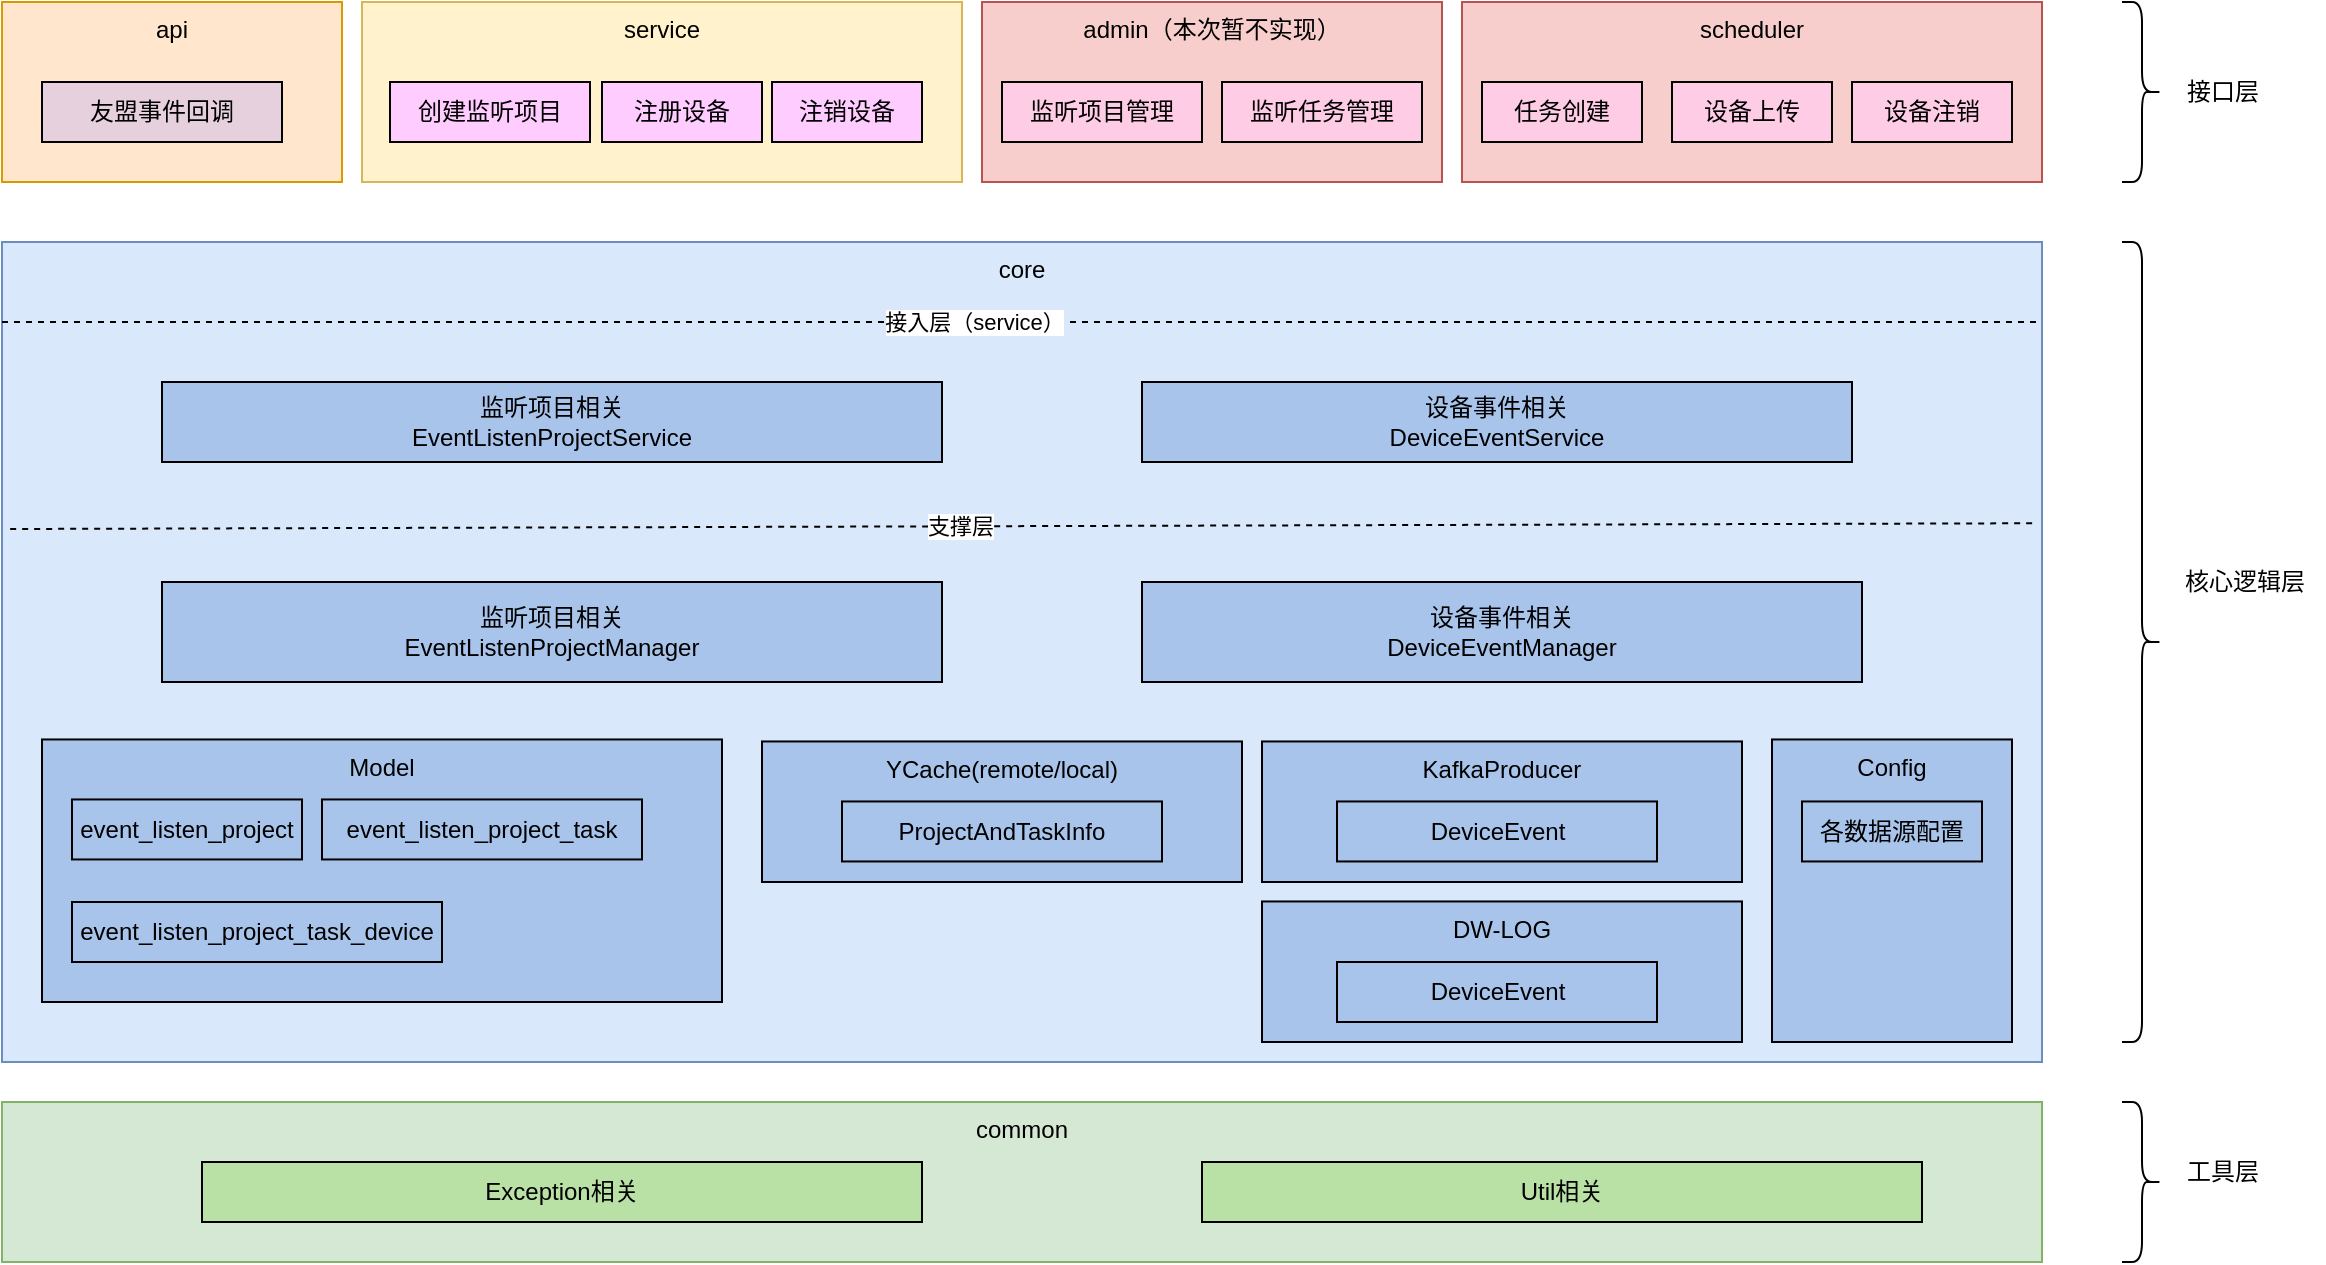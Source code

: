 <mxfile version="24.7.8" pages="3">
  <diagram id="MaKQ-jVLBJ24d67uaGFl" name="整体设计">
    <mxGraphModel dx="1434" dy="785" grid="1" gridSize="10" guides="1" tooltips="1" connect="1" arrows="1" fold="1" page="1" pageScale="1" pageWidth="827" pageHeight="1169" math="0" shadow="0">
      <root>
        <mxCell id="0" />
        <mxCell id="1" parent="0" />
        <mxCell id="2ANFnI_Qd6PUBiNrqqMC-1" value="core" style="rounded=0;whiteSpace=wrap;html=1;verticalAlign=top;fillColor=#dae8fc;strokeColor=#6c8ebf;" parent="1" vertex="1">
          <mxGeometry x="120" y="310" width="1020" height="410" as="geometry" />
        </mxCell>
        <mxCell id="2ANFnI_Qd6PUBiNrqqMC-3" value="api" style="rounded=0;whiteSpace=wrap;html=1;verticalAlign=top;fillColor=#ffe6cc;labelBorderColor=none;strokeColor=#d79b00;" parent="1" vertex="1">
          <mxGeometry x="120" y="190" width="170" height="90" as="geometry" />
        </mxCell>
        <mxCell id="2ANFnI_Qd6PUBiNrqqMC-4" value="service" style="rounded=0;whiteSpace=wrap;html=1;verticalAlign=top;fillColor=#fff2cc;strokeColor=#d6b656;" parent="1" vertex="1">
          <mxGeometry x="300" y="190" width="300" height="90" as="geometry" />
        </mxCell>
        <mxCell id="2ANFnI_Qd6PUBiNrqqMC-5" value="admin（本次暂不实现）" style="rounded=0;whiteSpace=wrap;html=1;verticalAlign=top;fillColor=#f8cecc;strokeColor=#b85450;" parent="1" vertex="1">
          <mxGeometry x="610" y="190" width="230" height="90" as="geometry" />
        </mxCell>
        <mxCell id="2ANFnI_Qd6PUBiNrqqMC-6" value="友盟事件回调" style="rounded=0;whiteSpace=wrap;html=1;fillColor=#E6D0DE;labelBorderColor=none;" parent="1" vertex="1">
          <mxGeometry x="140" y="230" width="120" height="30" as="geometry" />
        </mxCell>
        <mxCell id="2ANFnI_Qd6PUBiNrqqMC-7" value="创建监听项目" style="rounded=0;whiteSpace=wrap;html=1;fillColor=#FFCCFF;" parent="1" vertex="1">
          <mxGeometry x="314" y="230" width="100" height="30" as="geometry" />
        </mxCell>
        <mxCell id="2ANFnI_Qd6PUBiNrqqMC-8" value="注册设备" style="rounded=0;whiteSpace=wrap;html=1;fillColor=#FFCCFF;" parent="1" vertex="1">
          <mxGeometry x="420" y="230" width="80" height="30" as="geometry" />
        </mxCell>
        <mxCell id="2ANFnI_Qd6PUBiNrqqMC-10" value="监听项目管理" style="rounded=0;whiteSpace=wrap;html=1;fillColor=#FFCCE6;" parent="1" vertex="1">
          <mxGeometry x="620" y="230" width="100" height="30" as="geometry" />
        </mxCell>
        <mxCell id="2ANFnI_Qd6PUBiNrqqMC-11" value="监听任务管理" style="rounded=0;whiteSpace=wrap;html=1;fillColor=#FFCCE6;" parent="1" vertex="1">
          <mxGeometry x="730" y="230" width="100" height="30" as="geometry" />
        </mxCell>
        <mxCell id="2ANFnI_Qd6PUBiNrqqMC-13" value="common" style="rounded=0;whiteSpace=wrap;html=1;verticalAlign=top;fillColor=#d5e8d4;strokeColor=#82b366;" parent="1" vertex="1">
          <mxGeometry x="120" y="740" width="1020" height="80" as="geometry" />
        </mxCell>
        <mxCell id="2ANFnI_Qd6PUBiNrqqMC-14" value="Exception相关" style="rounded=0;whiteSpace=wrap;html=1;fillColor=#B9E0A5;" parent="1" vertex="1">
          <mxGeometry x="220" y="770" width="360" height="30" as="geometry" />
        </mxCell>
        <mxCell id="2ANFnI_Qd6PUBiNrqqMC-15" value="Util相关" style="rounded=0;whiteSpace=wrap;html=1;fillColor=#B9E0A5;" parent="1" vertex="1">
          <mxGeometry x="720" y="770" width="360" height="30" as="geometry" />
        </mxCell>
        <mxCell id="2ANFnI_Qd6PUBiNrqqMC-16" value="监听项目相关&lt;div&gt;&lt;/div&gt;&lt;div&gt;EventListenProjectService&lt;/div&gt;" style="rounded=0;whiteSpace=wrap;html=1;fillColor=#A9C4EB;" parent="1" vertex="1">
          <mxGeometry x="200" y="380" width="390" height="40" as="geometry" />
        </mxCell>
        <mxCell id="2ANFnI_Qd6PUBiNrqqMC-17" value="设备事件相关&lt;div&gt;&lt;/div&gt;&lt;div&gt;DeviceEventService&lt;/div&gt;" style="rounded=0;whiteSpace=wrap;html=1;fillColor=#A9C4EB;" parent="1" vertex="1">
          <mxGeometry x="690" y="380" width="355" height="40" as="geometry" />
        </mxCell>
        <mxCell id="2ANFnI_Qd6PUBiNrqqMC-19" value="Model&lt;div&gt;&lt;/div&gt;" style="rounded=0;whiteSpace=wrap;html=1;verticalAlign=top;fillColor=#A9C4EB;" parent="1" vertex="1">
          <mxGeometry x="140" y="558.73" width="340" height="131.27" as="geometry" />
        </mxCell>
        <mxCell id="2ANFnI_Qd6PUBiNrqqMC-20" value="event_listen_project" style="rounded=0;whiteSpace=wrap;html=1;fillColor=#A9C4EB;" parent="1" vertex="1">
          <mxGeometry x="155" y="588.73" width="115" height="30" as="geometry" />
        </mxCell>
        <mxCell id="2ANFnI_Qd6PUBiNrqqMC-21" value="event_listen_project_task" style="rounded=0;whiteSpace=wrap;html=1;fillColor=#A9C4EB;" parent="1" vertex="1">
          <mxGeometry x="280" y="588.73" width="160" height="30" as="geometry" />
        </mxCell>
        <mxCell id="2ANFnI_Qd6PUBiNrqqMC-22" value="YCache(remote/local)&lt;div&gt;&lt;/div&gt;" style="rounded=0;whiteSpace=wrap;html=1;verticalAlign=top;fillColor=#A9C4EB;" parent="1" vertex="1">
          <mxGeometry x="500" y="559.73" width="240" height="70.27" as="geometry" />
        </mxCell>
        <mxCell id="2ANFnI_Qd6PUBiNrqqMC-24" value="ProjectAndTaskInfo" style="rounded=0;whiteSpace=wrap;html=1;fillColor=#A9C4EB;" parent="1" vertex="1">
          <mxGeometry x="540" y="589.73" width="160" height="30" as="geometry" />
        </mxCell>
        <mxCell id="2ANFnI_Qd6PUBiNrqqMC-25" value="KafkaProducer&lt;div&gt;&lt;/div&gt;" style="rounded=0;whiteSpace=wrap;html=1;verticalAlign=top;fillColor=#A9C4EB;" parent="1" vertex="1">
          <mxGeometry x="750" y="559.73" width="240" height="70.27" as="geometry" />
        </mxCell>
        <mxCell id="2ANFnI_Qd6PUBiNrqqMC-29" value="" style="endArrow=none;dashed=1;html=1;rounded=0;fillColor=#A9C4EB;" parent="1" edge="1">
          <mxGeometry width="50" height="50" relative="1" as="geometry">
            <mxPoint x="120" y="350" as="sourcePoint" />
            <mxPoint x="1140" y="350" as="targetPoint" />
          </mxGeometry>
        </mxCell>
        <mxCell id="2ANFnI_Qd6PUBiNrqqMC-31" value="接入层（service）" style="edgeLabel;html=1;align=center;verticalAlign=middle;resizable=0;points=[];fillColor=#A9C4EB;" parent="2ANFnI_Qd6PUBiNrqqMC-29" vertex="1" connectable="0">
          <mxGeometry x="-0.047" relative="1" as="geometry">
            <mxPoint as="offset" />
          </mxGeometry>
        </mxCell>
        <mxCell id="2ANFnI_Qd6PUBiNrqqMC-30" value="" style="endArrow=none;dashed=1;html=1;rounded=0;entryX=0.996;entryY=0.343;entryDx=0;entryDy=0;entryPerimeter=0;exitX=0.004;exitY=0.35;exitDx=0;exitDy=0;exitPerimeter=0;fillColor=#A9C4EB;" parent="1" source="2ANFnI_Qd6PUBiNrqqMC-1" target="2ANFnI_Qd6PUBiNrqqMC-1" edge="1">
          <mxGeometry width="50" height="50" relative="1" as="geometry">
            <mxPoint x="120" y="420" as="sourcePoint" />
            <mxPoint x="170" y="370" as="targetPoint" />
          </mxGeometry>
        </mxCell>
        <mxCell id="2ANFnI_Qd6PUBiNrqqMC-32" value="支撑层" style="edgeLabel;html=1;align=center;verticalAlign=middle;resizable=0;points=[];fillColor=#A9C4EB;" parent="2ANFnI_Qd6PUBiNrqqMC-30" vertex="1" connectable="0">
          <mxGeometry x="-0.057" relative="1" as="geometry">
            <mxPoint x="-2" as="offset" />
          </mxGeometry>
        </mxCell>
        <mxCell id="2ANFnI_Qd6PUBiNrqqMC-33" value="&lt;div&gt;监听项目相关&lt;/div&gt;&lt;div&gt;&lt;span style=&quot;background-color: initial;&quot;&gt;EventListenProjectManager&lt;/span&gt;&lt;br&gt;&lt;/div&gt;" style="rounded=0;whiteSpace=wrap;html=1;fillColor=#A9C4EB;" parent="1" vertex="1">
          <mxGeometry x="200" y="480" width="390" height="50" as="geometry" />
        </mxCell>
        <mxCell id="2ANFnI_Qd6PUBiNrqqMC-34" value="Config" style="rounded=0;whiteSpace=wrap;html=1;verticalAlign=top;fillColor=#A9C4EB;" parent="1" vertex="1">
          <mxGeometry x="1005" y="558.73" width="120" height="151.27" as="geometry" />
        </mxCell>
        <mxCell id="2ANFnI_Qd6PUBiNrqqMC-35" value="各数据源配置" style="rounded=0;whiteSpace=wrap;html=1;fillColor=#A9C4EB;" parent="1" vertex="1">
          <mxGeometry x="1020" y="589.73" width="90" height="30" as="geometry" />
        </mxCell>
        <mxCell id="2ANFnI_Qd6PUBiNrqqMC-39" value="" style="shape=curlyBracket;whiteSpace=wrap;html=1;rounded=1;flipH=1;labelPosition=right;verticalLabelPosition=middle;align=left;verticalAlign=middle;" parent="1" vertex="1">
          <mxGeometry x="1180" y="190" width="20" height="90" as="geometry" />
        </mxCell>
        <mxCell id="2ANFnI_Qd6PUBiNrqqMC-40" value="接口层" style="text;html=1;align=center;verticalAlign=middle;resizable=0;points=[];autosize=1;strokeColor=none;fillColor=none;" parent="1" vertex="1">
          <mxGeometry x="1200" y="220" width="60" height="30" as="geometry" />
        </mxCell>
        <mxCell id="2ANFnI_Qd6PUBiNrqqMC-43" value="核心逻辑层" style="text;html=1;align=center;verticalAlign=middle;resizable=0;points=[];autosize=1;strokeColor=none;fillColor=none;" parent="1" vertex="1">
          <mxGeometry x="1201" y="465" width="80" height="30" as="geometry" />
        </mxCell>
        <mxCell id="2ANFnI_Qd6PUBiNrqqMC-44" value="" style="shape=curlyBracket;whiteSpace=wrap;html=1;rounded=1;flipH=1;labelPosition=right;verticalLabelPosition=middle;align=left;verticalAlign=middle;" parent="1" vertex="1">
          <mxGeometry x="1180" y="310" width="20" height="400" as="geometry" />
        </mxCell>
        <mxCell id="2ANFnI_Qd6PUBiNrqqMC-45" value="工具层" style="text;html=1;align=center;verticalAlign=middle;resizable=0;points=[];autosize=1;strokeColor=none;fillColor=none;" parent="1" vertex="1">
          <mxGeometry x="1200" y="760" width="60" height="30" as="geometry" />
        </mxCell>
        <mxCell id="2ANFnI_Qd6PUBiNrqqMC-46" value="" style="shape=curlyBracket;whiteSpace=wrap;html=1;rounded=1;flipH=1;labelPosition=right;verticalLabelPosition=middle;align=left;verticalAlign=middle;" parent="1" vertex="1">
          <mxGeometry x="1180" y="740" width="20" height="80" as="geometry" />
        </mxCell>
        <mxCell id="V0bNTNqN08mJIJIuwhnt-2" value="注销设备" style="rounded=0;whiteSpace=wrap;html=1;fillColor=#FFCCFF;" parent="1" vertex="1">
          <mxGeometry x="505" y="230" width="75" height="30" as="geometry" />
        </mxCell>
        <mxCell id="V0bNTNqN08mJIJIuwhnt-4" value="&lt;div&gt;设备事件相关&lt;/div&gt;&lt;div&gt;DeviceEventManager&lt;/div&gt;" style="rounded=0;whiteSpace=wrap;html=1;fillColor=#A9C4EB;" parent="1" vertex="1">
          <mxGeometry x="690" y="480" width="360" height="50" as="geometry" />
        </mxCell>
        <mxCell id="V0bNTNqN08mJIJIuwhnt-5" value="event_listen_project_task_device" style="rounded=0;whiteSpace=wrap;html=1;fillColor=#A9C4EB;" parent="1" vertex="1">
          <mxGeometry x="155" y="640" width="185" height="30" as="geometry" />
        </mxCell>
        <mxCell id="V0bNTNqN08mJIJIuwhnt-7" value="scheduler" style="rounded=0;whiteSpace=wrap;html=1;verticalAlign=top;fillColor=#f8cecc;strokeColor=#b85450;" parent="1" vertex="1">
          <mxGeometry x="850" y="190" width="290" height="90" as="geometry" />
        </mxCell>
        <mxCell id="V0bNTNqN08mJIJIuwhnt-8" value="任务创建" style="rounded=0;whiteSpace=wrap;html=1;fillColor=#FFCCE6;" parent="1" vertex="1">
          <mxGeometry x="860" y="230" width="80" height="30" as="geometry" />
        </mxCell>
        <mxCell id="V0bNTNqN08mJIJIuwhnt-9" value="设备上传" style="rounded=0;whiteSpace=wrap;html=1;fillColor=#FFCCE6;" parent="1" vertex="1">
          <mxGeometry x="955" y="230" width="80" height="30" as="geometry" />
        </mxCell>
        <mxCell id="V0bNTNqN08mJIJIuwhnt-10" value="设备注销" style="rounded=0;whiteSpace=wrap;html=1;fillColor=#FFCCE6;" parent="1" vertex="1">
          <mxGeometry x="1045" y="230" width="80" height="30" as="geometry" />
        </mxCell>
        <mxCell id="V0bNTNqN08mJIJIuwhnt-12" value="DeviceEvent" style="rounded=0;whiteSpace=wrap;html=1;fillColor=#A9C4EB;" parent="1" vertex="1">
          <mxGeometry x="787.5" y="589.73" width="160" height="30" as="geometry" />
        </mxCell>
        <mxCell id="Wg7kcNNdGf3Nu2sa0nLW-1" value="DW-LOG&lt;div&gt;&lt;/div&gt;" style="rounded=0;whiteSpace=wrap;html=1;verticalAlign=top;fillColor=#A9C4EB;" vertex="1" parent="1">
          <mxGeometry x="750" y="639.73" width="240" height="70.27" as="geometry" />
        </mxCell>
        <mxCell id="Wg7kcNNdGf3Nu2sa0nLW-2" value="DeviceEvent" style="rounded=0;whiteSpace=wrap;html=1;fillColor=#A9C4EB;" vertex="1" parent="1">
          <mxGeometry x="787.5" y="670" width="160" height="30" as="geometry" />
        </mxCell>
      </root>
    </mxGraphModel>
  </diagram>
  <diagram name="点击次数刷新" id="lJJsQC5AeHxFyqL9eE7w">
    <mxGraphModel dx="1026" dy="650" grid="1" gridSize="10" guides="1" tooltips="1" connect="1" arrows="1" fold="1" page="1" pageScale="1" pageWidth="827" pageHeight="1169" math="0" shadow="0">
      <root>
        <mxCell id="0" />
        <mxCell id="1" parent="0" />
        <mxCell id="tp32OpAXaXhF_AaR0TH7-10" value="任务创建" style="swimlane;childLayout=stackLayout;resizeParent=1;resizeParentMax=0;startSize=20;html=1;" vertex="1" parent="1">
          <mxGeometry x="414" y="90" width="470" height="730" as="geometry" />
        </mxCell>
        <mxCell id="tp32OpAXaXhF_AaR0TH7-11" value="智能时机" style="swimlane;startSize=20;html=1;" vertex="1" parent="tp32OpAXaXhF_AaR0TH7-10">
          <mxGeometry y="20" width="250" height="710" as="geometry" />
        </mxCell>
        <mxCell id="tp32OpAXaXhF_AaR0TH7-1" value="扫描开启中的project" style="rounded=0;whiteSpace=wrap;html=1;" vertex="1" parent="tp32OpAXaXhF_AaR0TH7-11">
          <mxGeometry x="65.0" y="170" width="120" height="60" as="geometry" />
        </mxCell>
        <mxCell id="tp32OpAXaXhF_AaR0TH7-4" style="edgeStyle=orthogonalEdgeStyle;rounded=0;orthogonalLoop=1;jettySize=auto;html=1;" edge="1" parent="tp32OpAXaXhF_AaR0TH7-11" source="tp32OpAXaXhF_AaR0TH7-3" target="tp32OpAXaXhF_AaR0TH7-1">
          <mxGeometry relative="1" as="geometry" />
        </mxCell>
        <mxCell id="tp32OpAXaXhF_AaR0TH7-3" value="定时任务触发" style="strokeWidth=2;html=1;shape=mxgraph.flowchart.terminator;whiteSpace=wrap;" vertex="1" parent="tp32OpAXaXhF_AaR0TH7-11">
          <mxGeometry x="75.0" y="50" width="100" height="60" as="geometry" />
        </mxCell>
        <mxCell id="tp32OpAXaXhF_AaR0TH7-17" value="是否需要创建今日监听任务" style="rhombus;whiteSpace=wrap;html=1;" vertex="1" parent="tp32OpAXaXhF_AaR0TH7-11">
          <mxGeometry x="85" y="280" width="80" height="80" as="geometry" />
        </mxCell>
        <mxCell id="tp32OpAXaXhF_AaR0TH7-7" value="" style="edgeStyle=orthogonalEdgeStyle;rounded=0;orthogonalLoop=1;jettySize=auto;html=1;" edge="1" parent="tp32OpAXaXhF_AaR0TH7-11" source="tp32OpAXaXhF_AaR0TH7-1" target="tp32OpAXaXhF_AaR0TH7-17">
          <mxGeometry relative="1" as="geometry">
            <mxPoint x="125" y="280" as="targetPoint" />
            <Array as="points">
              <mxPoint x="125" y="255" />
              <mxPoint x="126" y="255" />
            </Array>
          </mxGeometry>
        </mxCell>
        <mxCell id="tp32OpAXaXhF_AaR0TH7-13" value="友盟" style="swimlane;startSize=20;html=1;" vertex="1" parent="tp32OpAXaXhF_AaR0TH7-10">
          <mxGeometry x="250" y="20" width="220" height="710" as="geometry" />
        </mxCell>
        <mxCell id="tp32OpAXaXhF_AaR0TH7-9" value="" style="edgeStyle=orthogonalEdgeStyle;rounded=0;orthogonalLoop=1;jettySize=auto;html=1;" edge="1" parent="tp32OpAXaXhF_AaR0TH7-13" source="tp32OpAXaXhF_AaR0TH7-6" target="tp32OpAXaXhF_AaR0TH7-8">
          <mxGeometry relative="1" as="geometry" />
        </mxCell>
        <mxCell id="tp32OpAXaXhF_AaR0TH7-6" value="依据project_detail信息创建三方监听任务当天有效" style="rounded=0;whiteSpace=wrap;html=1;" vertex="1" parent="tp32OpAXaXhF_AaR0TH7-13">
          <mxGeometry x="-185.0" y="440" width="120" height="60" as="geometry" />
        </mxCell>
        <mxCell id="tp32OpAXaXhF_AaR0TH7-8" value="创建project_task记录" style="rounded=0;whiteSpace=wrap;html=1;" vertex="1" parent="tp32OpAXaXhF_AaR0TH7-13">
          <mxGeometry x="-185.0" y="580" width="120" height="60" as="geometry" />
        </mxCell>
        <mxCell id="tp32OpAXaXhF_AaR0TH7-15" value="创建任务" style="rounded=0;whiteSpace=wrap;html=1;" vertex="1" parent="tp32OpAXaXhF_AaR0TH7-13">
          <mxGeometry x="56.0" y="440" width="120" height="60" as="geometry" />
        </mxCell>
        <mxCell id="tp32OpAXaXhF_AaR0TH7-14" style="edgeStyle=orthogonalEdgeStyle;rounded=0;orthogonalLoop=1;jettySize=auto;html=1;entryX=0;entryY=0.5;entryDx=0;entryDy=0;" edge="1" parent="tp32OpAXaXhF_AaR0TH7-13" source="tp32OpAXaXhF_AaR0TH7-6" target="tp32OpAXaXhF_AaR0TH7-15">
          <mxGeometry relative="1" as="geometry">
            <mxPoint x="46" y="470" as="targetPoint" />
          </mxGeometry>
        </mxCell>
        <mxCell id="tp32OpAXaXhF_AaR0TH7-18" style="edgeStyle=orthogonalEdgeStyle;rounded=0;orthogonalLoop=1;jettySize=auto;html=1;entryX=0.5;entryY=0;entryDx=0;entryDy=0;" edge="1" parent="tp32OpAXaXhF_AaR0TH7-10" source="tp32OpAXaXhF_AaR0TH7-17" target="tp32OpAXaXhF_AaR0TH7-6">
          <mxGeometry relative="1" as="geometry" />
        </mxCell>
        <mxCell id="tp32OpAXaXhF_AaR0TH7-19" value="是" style="edgeLabel;html=1;align=center;verticalAlign=middle;resizable=0;points=[];" vertex="1" connectable="0" parent="tp32OpAXaXhF_AaR0TH7-18">
          <mxGeometry x="-0.175" y="1" relative="1" as="geometry">
            <mxPoint as="offset" />
          </mxGeometry>
        </mxCell>
      </root>
    </mxGraphModel>
  </diagram>
  <diagram id="P_cgtNKd87fCZdHpkB3E" name="缓存设计">
    <mxGraphModel dx="1434" dy="786" grid="1" gridSize="10" guides="1" tooltips="1" connect="1" arrows="1" fold="1" page="1" pageScale="1" pageWidth="827" pageHeight="1169" math="0" shadow="0">
      <root>
        <mxCell id="0" />
        <mxCell id="1" parent="0" />
        <mxCell id="hvlLB5W7B6hN1xlbGOeG-1" value="服务内缓存（Caffeine内存缓存）" style="rounded=0;whiteSpace=wrap;html=1;verticalAlign=top;" vertex="1" parent="1">
          <mxGeometry x="140" y="250" width="380" height="100" as="geometry" />
        </mxCell>
        <mxCell id="hvlLB5W7B6hN1xlbGOeG-2" value="redis缓存" style="rounded=0;whiteSpace=wrap;html=1;verticalAlign=top;" vertex="1" parent="1">
          <mxGeometry x="140" y="410" width="380" height="100" as="geometry" />
        </mxCell>
        <mxCell id="hvlLB5W7B6hN1xlbGOeG-3" value="mysql存储" style="rounded=0;whiteSpace=wrap;html=1;verticalAlign=top;" vertex="1" parent="1">
          <mxGeometry x="140" y="570" width="380" height="100" as="geometry" />
        </mxCell>
        <mxCell id="hvlLB5W7B6hN1xlbGOeG-4" value="TokenId到ConfigId" style="rounded=0;whiteSpace=wrap;html=1;" vertex="1" parent="1">
          <mxGeometry x="160" y="290" width="150" height="40" as="geometry" />
        </mxCell>
        <mxCell id="hvlLB5W7B6hN1xlbGOeG-5" style="edgeStyle=orthogonalEdgeStyle;rounded=0;orthogonalLoop=1;jettySize=auto;html=1;exitX=0.5;exitY=0;exitDx=0;exitDy=0;entryX=0.5;entryY=1;entryDx=0;entryDy=0;" edge="1" parent="1" source="hvlLB5W7B6hN1xlbGOeG-7" target="hvlLB5W7B6hN1xlbGOeG-18">
          <mxGeometry relative="1" as="geometry" />
        </mxCell>
        <mxCell id="hvlLB5W7B6hN1xlbGOeG-6" value="24小时" style="edgeLabel;html=1;align=center;verticalAlign=middle;resizable=0;points=[];" vertex="1" connectable="0" parent="hvlLB5W7B6hN1xlbGOeG-5">
          <mxGeometry x="0.644" y="1" relative="1" as="geometry">
            <mxPoint x="1" y="29" as="offset" />
          </mxGeometry>
        </mxCell>
        <mxCell id="hvlLB5W7B6hN1xlbGOeG-7" value="surl_token_to_config" style="rounded=0;whiteSpace=wrap;html=1;" vertex="1" parent="1">
          <mxGeometry x="160" y="610" width="150" height="40" as="geometry" />
        </mxCell>
        <mxCell id="hvlLB5W7B6hN1xlbGOeG-19" value="" style="edgeStyle=orthogonalEdgeStyle;rounded=0;orthogonalLoop=1;jettySize=auto;html=1;" edge="1" parent="1" source="hvlLB5W7B6hN1xlbGOeG-18" target="hvlLB5W7B6hN1xlbGOeG-4">
          <mxGeometry relative="1" as="geometry" />
        </mxCell>
        <mxCell id="hvlLB5W7B6hN1xlbGOeG-20" value="5分钟" style="edgeLabel;html=1;align=center;verticalAlign=middle;resizable=0;points=[];" vertex="1" connectable="0" parent="hvlLB5W7B6hN1xlbGOeG-19">
          <mxGeometry x="0.127" relative="1" as="geometry">
            <mxPoint as="offset" />
          </mxGeometry>
        </mxCell>
        <mxCell id="hvlLB5W7B6hN1xlbGOeG-18" value="TokenId到ConfigId" style="rounded=0;whiteSpace=wrap;html=1;" vertex="1" parent="1">
          <mxGeometry x="160" y="450" width="150" height="40" as="geometry" />
        </mxCell>
        <mxCell id="hvlLB5W7B6hN1xlbGOeG-24" style="edgeStyle=orthogonalEdgeStyle;rounded=0;orthogonalLoop=1;jettySize=auto;html=1;entryX=0.5;entryY=1;entryDx=0;entryDy=0;" edge="1" parent="1" source="hvlLB5W7B6hN1xlbGOeG-21" target="hvlLB5W7B6hN1xlbGOeG-22">
          <mxGeometry relative="1" as="geometry" />
        </mxCell>
        <mxCell id="hvlLB5W7B6hN1xlbGOeG-26" value="24小时" style="edgeLabel;html=1;align=center;verticalAlign=middle;resizable=0;points=[];" vertex="1" connectable="0" parent="hvlLB5W7B6hN1xlbGOeG-24">
          <mxGeometry x="0.167" y="-1" relative="1" as="geometry">
            <mxPoint as="offset" />
          </mxGeometry>
        </mxCell>
        <mxCell id="hvlLB5W7B6hN1xlbGOeG-21" value="surl_config" style="rounded=0;whiteSpace=wrap;" vertex="1" parent="1">
          <mxGeometry x="350" y="610" width="150" height="40" as="geometry" />
        </mxCell>
        <mxCell id="hvlLB5W7B6hN1xlbGOeG-25" style="edgeStyle=orthogonalEdgeStyle;rounded=0;orthogonalLoop=1;jettySize=auto;html=1;exitX=0.5;exitY=0;exitDx=0;exitDy=0;entryX=0.5;entryY=1;entryDx=0;entryDy=0;" edge="1" parent="1" source="hvlLB5W7B6hN1xlbGOeG-22" target="hvlLB5W7B6hN1xlbGOeG-23">
          <mxGeometry relative="1" as="geometry" />
        </mxCell>
        <mxCell id="hvlLB5W7B6hN1xlbGOeG-27" value="5分钟" style="edgeLabel;html=1;align=center;verticalAlign=middle;resizable=0;points=[];" vertex="1" connectable="0" parent="hvlLB5W7B6hN1xlbGOeG-25">
          <mxGeometry x="0.167" y="-1" relative="1" as="geometry">
            <mxPoint as="offset" />
          </mxGeometry>
        </mxCell>
        <mxCell id="hvlLB5W7B6hN1xlbGOeG-22" value="ConfigId到配置信息" style="rounded=0;whiteSpace=wrap;html=1;" vertex="1" parent="1">
          <mxGeometry x="350" y="450" width="150" height="40" as="geometry" />
        </mxCell>
        <mxCell id="hvlLB5W7B6hN1xlbGOeG-23" value="ConfigId到配置信息" style="rounded=0;whiteSpace=wrap;html=1;" vertex="1" parent="1">
          <mxGeometry x="350" y="290" width="150" height="40" as="geometry" />
        </mxCell>
      </root>
    </mxGraphModel>
  </diagram>
</mxfile>
